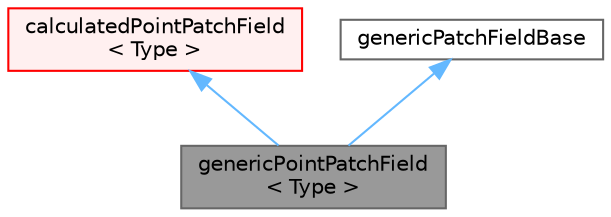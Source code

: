 digraph "genericPointPatchField&lt; Type &gt;"
{
 // LATEX_PDF_SIZE
  bgcolor="transparent";
  edge [fontname=Helvetica,fontsize=10,labelfontname=Helvetica,labelfontsize=10];
  node [fontname=Helvetica,fontsize=10,shape=box,height=0.2,width=0.4];
  Node1 [id="Node000001",label="genericPointPatchField\l\< Type \>",height=0.2,width=0.4,color="gray40", fillcolor="grey60", style="filled", fontcolor="black",tooltip="A generic version of calculatedPointPatchField, useful as a fallback for handling unknown patch types..."];
  Node2 -> Node1 [id="edge1_Node000001_Node000002",dir="back",color="steelblue1",style="solid",tooltip=" "];
  Node2 [id="Node000002",label="calculatedPointPatchField\l\< Type \>",height=0.2,width=0.4,color="red", fillcolor="#FFF0F0", style="filled",URL="$classFoam_1_1calculatedPointPatchField.html",tooltip="A calculated boundary condition for pointField."];
  Node5 -> Node1 [id="edge2_Node000001_Node000005",dir="back",color="steelblue1",style="solid",tooltip=" "];
  Node5 [id="Node000005",label="genericPatchFieldBase",height=0.2,width=0.4,color="gray40", fillcolor="white", style="filled",URL="$classFoam_1_1genericPatchFieldBase.html",tooltip="Generic infrastructure for reading/writing unknown patch types."];
}
